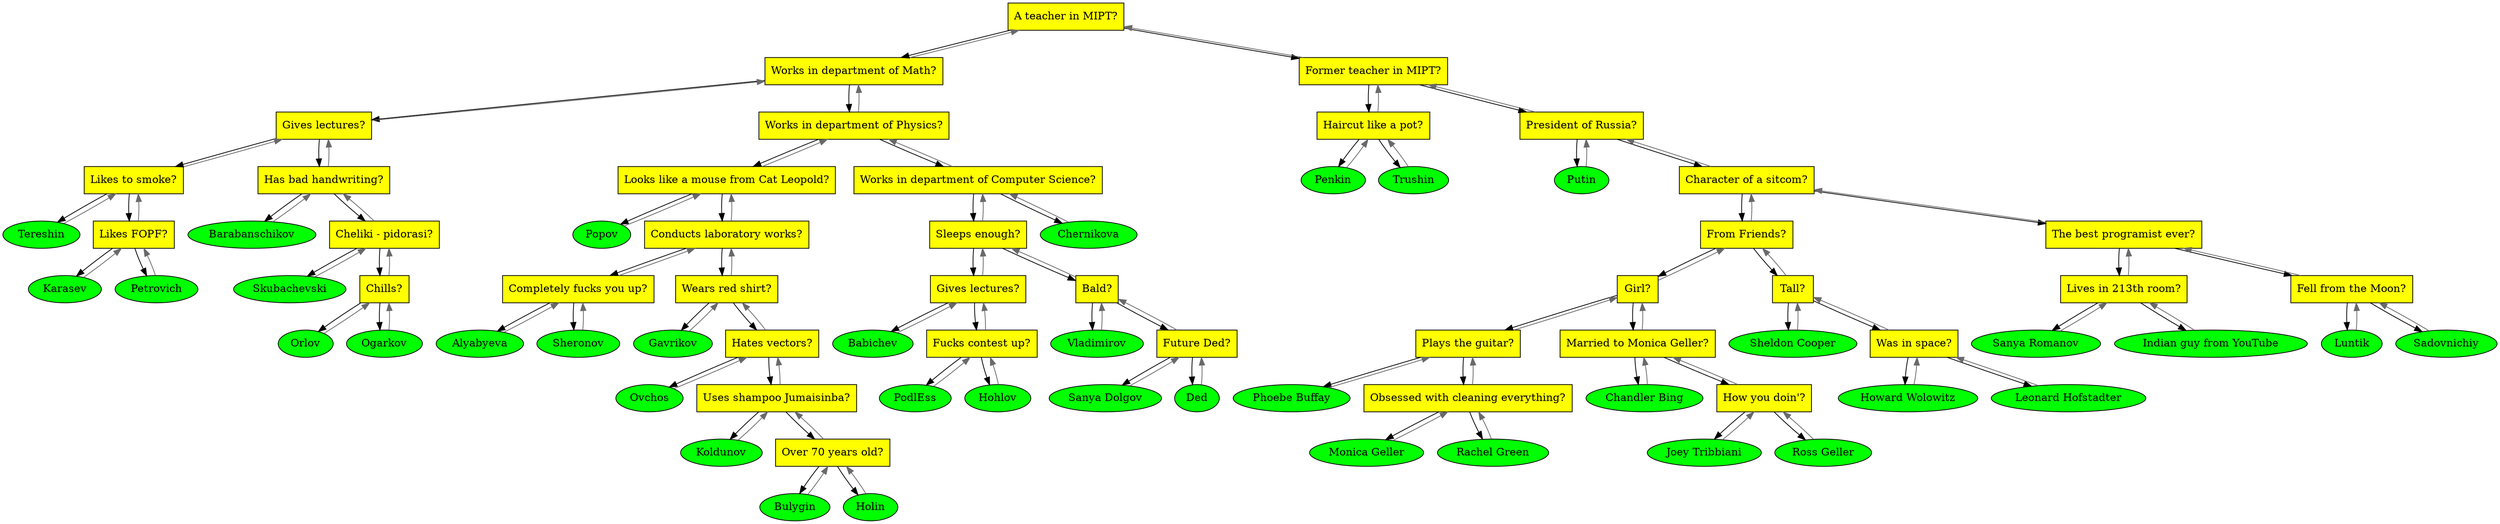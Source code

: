 digraph List
{
	rankdir = TB;
	node [style = rounded];

	node0x7ffe19952e20	[shape = box, style = filled, fillcolor = yellow, label = "A teacher in MIPT?"];

	node0x5620acc13ed0	[shape = box, style = filled, fillcolor = yellow, label = "Works in department of Math?"];

	node0x5620acc13f30	[shape = box, style = filled, fillcolor = yellow, label = "Gives lectures?"];

	node0x5620acc13f90	[shape = box, style = filled, fillcolor = yellow, label = "Likes to smoke?"];

	node0x5620acc13ff0	[style = filled, fillcolor = green, label = "Tereshin"];

	node0x5620acc14050	[shape = box, style = filled, fillcolor = yellow, label = "Likes FOPF?"];

	node0x5620acc140b0	[style = filled, fillcolor = green, label = "Karasev"];

	node0x5620acc14110	[style = filled, fillcolor = green, label = "Petrovich"];

	node0x5620acc14170	[shape = box, style = filled, fillcolor = yellow, label = "Has bad handwriting?"];

	node0x5620acc141d0	[style = filled, fillcolor = green, label = "Barabanschikov"];

	node0x5620acc14230	[shape = box, style = filled, fillcolor = yellow, label = "Cheliki - pidorasi?"];

	node0x5620acc14290	[style = filled, fillcolor = green, label = "Skubachevski"];

	node0x5620acc142f0	[shape = box, style = filled, fillcolor = yellow, label = "Chills?"];

	node0x5620acc14350	[style = filled, fillcolor = green, label = "Orlov"];

	node0x5620acc143b0	[style = filled, fillcolor = green, label = "Ogarkov"];

	node0x5620acc14410	[shape = box, style = filled, fillcolor = yellow, label = "Works in department of Physics?"];

	node0x5620acc14470	[shape = box, style = filled, fillcolor = yellow, label = "Looks like a mouse from Cat Leopold?"];

	node0x5620acc144d0	[style = filled, fillcolor = green, label = "Popov"];

	node0x5620acc14530	[shape = box, style = filled, fillcolor = yellow, label = "Conducts laboratory works?"];

	node0x5620acc14590	[shape = box, style = filled, fillcolor = yellow, label = "Completely fucks you up?"];

	node0x5620acc145f0	[style = filled, fillcolor = green, label = "Alyabyeva"];

	node0x5620acc14650	[style = filled, fillcolor = green, label = "Sheronov"];

	node0x5620acc146b0	[shape = box, style = filled, fillcolor = yellow, label = "Wears red shirt?"];

	node0x5620acc14710	[style = filled, fillcolor = green, label = "Gavrikov"];

	node0x5620acc14770	[shape = box, style = filled, fillcolor = yellow, label = "Hates vectors?"];

	node0x5620acc147d0	[style = filled, fillcolor = green, label = "Ovchos"];

	node0x5620acc14830	[shape = box, style = filled, fillcolor = yellow, label = "Uses shampoo Jumaisinba?"];

	node0x5620acc14890	[style = filled, fillcolor = green, label = "Koldunov"];

	node0x5620acc148f0	[shape = box, style = filled, fillcolor = yellow, label = "Over 70 years old?"];

	node0x5620acc14950	[style = filled, fillcolor = green, label = "Bulygin"];

	node0x5620acc149b0	[style = filled, fillcolor = green, label = "Holin"];

	node0x5620acc14a10	[shape = box, style = filled, fillcolor = yellow, label = "Works in department of Computer Science?"];

	node0x5620acc14a70	[shape = box, style = filled, fillcolor = yellow, label = "Sleeps enough?"];

	node0x5620acc14ad0	[shape = box, style = filled, fillcolor = yellow, label = "Gives lectures?"];

	node0x5620acc14b30	[style = filled, fillcolor = green, label = "Babichev"];

	node0x5620acc14b90	[shape = box, style = filled, fillcolor = yellow, label = "Fucks contest up?"];

	node0x5620acc14bf0	[style = filled, fillcolor = green, label = "PodlEss"];

	node0x5620acc14c50	[style = filled, fillcolor = green, label = "Hohlov"];

	node0x5620acc14cb0	[shape = box, style = filled, fillcolor = yellow, label = "Bald?"];

	node0x5620acc14d10	[style = filled, fillcolor = green, label = "Vladimirov"];

	node0x5620acc14d70	[shape = box, style = filled, fillcolor = yellow, label = "Future Ded?"];

	node0x5620acc14dd0	[style = filled, fillcolor = green, label = "Sanya Dolgov"];

	node0x5620acc14e30	[style = filled, fillcolor = green, label = "Ded"];

	node0x5620acc14e90	[style = filled, fillcolor = green, label = "Chernikova"];

	node0x5620acc14ef0	[shape = box, style = filled, fillcolor = yellow, label = "Former teacher in MIPT?"];

	node0x5620acc14f50	[shape = box, style = filled, fillcolor = yellow, label = "Haircut like a pot?"];

	node0x5620acc14fb0	[style = filled, fillcolor = green, label = "Penkin"];

	node0x5620acc15010	[style = filled, fillcolor = green, label = "Trushin"];

	node0x5620acc15070	[shape = box, style = filled, fillcolor = yellow, label = "President of Russia?"];

	node0x5620acc150d0	[style = filled, fillcolor = green, label = "Putin"];

	node0x5620acc15130	[shape = box, style = filled, fillcolor = yellow, label = "Character of a sitcom?"];

	node0x5620acc15190	[shape = box, style = filled, fillcolor = yellow, label = "From Friends?"];

	node0x5620acc151f0	[shape = box, style = filled, fillcolor = yellow, label = "Girl?"];

	node0x5620acc15250	[shape = box, style = filled, fillcolor = yellow, label = "Plays the guitar?"];

	node0x5620acc152b0	[style = filled, fillcolor = green, label = "Phoebe Buffay"];

	node0x5620acc15310	[shape = box, style = filled, fillcolor = yellow, label = "Obsessed with cleaning everything?"];

	node0x5620acc15370	[style = filled, fillcolor = green, label = "Monica Geller"];

	node0x5620acc153d0	[style = filled, fillcolor = green, label = "Rachel Green"];

	node0x5620acc15430	[shape = box, style = filled, fillcolor = yellow, label = "Married to Monica Geller?"];

	node0x5620acc15490	[style = filled, fillcolor = green, label = "Chandler Bing"];

	node0x5620acc154f0	[shape = box, style = filled, fillcolor = yellow, label = "How you doin'?"];

	node0x5620acc15550	[style = filled, fillcolor = green, label = "Joey Tribbiani"];

	node0x5620acc155b0	[style = filled, fillcolor = green, label = "Ross Geller"];

	node0x5620acc15610	[shape = box, style = filled, fillcolor = yellow, label = "Tall?"];

	node0x5620acc15670	[style = filled, fillcolor = green, label = "Sheldon Cooper"];

	node0x5620acc156d0	[shape = box, style = filled, fillcolor = yellow, label = "Was in space?"];

	node0x5620acc15730	[style = filled, fillcolor = green, label = "Howard Wolowitz"];

	node0x5620acc15790	[style = filled, fillcolor = green, label = "Leonard Hofstadter"];

	node0x5620acc157f0	[shape = box, style = filled, fillcolor = yellow, label = "The best programist ever?"];

	node0x5620acc15850	[shape = box, style = filled, fillcolor = yellow, label = "Lives in 213th room?"];

	node0x5620acc158b0	[style = filled, fillcolor = green, label = "Sanya Romanov"];

	node0x5620acc15910	[style = filled, fillcolor = green, label = "Indian guy from YouTube"];

	node0x5620acc15970	[shape = box, style = filled, fillcolor = yellow, label = "Fell from the Moon?"];

	node0x5620acc159d0	[style = filled, fillcolor = green, label = "Luntik"];

	node0x5620acc15a30	[style = filled, fillcolor = green, label = "Sadovnichiy"];

node0x7ffe19952e20 -> node0x5620acc13ed0;
node0x5620acc13ed0 -> node0x5620acc13f30;
node0x5620acc13f30 -> node0x5620acc13f90;
node0x5620acc13f90 -> node0x5620acc13ff0;
node0x5620acc13ff0 -> node0x5620acc13f90 [color = "dimgray"];
node0x5620acc13f90 -> node0x5620acc14050;
node0x5620acc14050 -> node0x5620acc140b0;
node0x5620acc140b0 -> node0x5620acc14050 [color = "dimgray"];
node0x5620acc14050 -> node0x5620acc14110;
node0x5620acc14110 -> node0x5620acc14050 [color = "dimgray"];
node0x5620acc14050 -> node0x5620acc13f90 [color = "dimgray"];
node0x5620acc13f90 -> node0x5620acc13f30 [color = "dimgray"];
node0x5620acc13f30 -> node0x5620acc14170;
node0x5620acc14170 -> node0x5620acc141d0;
node0x5620acc141d0 -> node0x5620acc14170 [color = "dimgray"];
node0x5620acc14170 -> node0x5620acc14230;
node0x5620acc14230 -> node0x5620acc14290;
node0x5620acc14290 -> node0x5620acc14230 [color = "dimgray"];
node0x5620acc14230 -> node0x5620acc142f0;
node0x5620acc142f0 -> node0x5620acc14350;
node0x5620acc14350 -> node0x5620acc142f0 [color = "dimgray"];
node0x5620acc142f0 -> node0x5620acc143b0;
node0x5620acc143b0 -> node0x5620acc142f0 [color = "dimgray"];
node0x5620acc142f0 -> node0x5620acc14230 [color = "dimgray"];
node0x5620acc14230 -> node0x5620acc14170 [color = "dimgray"];
node0x5620acc14170 -> node0x5620acc13f30 [color = "dimgray"];
node0x5620acc13f30 -> node0x5620acc13ed0 [color = "dimgray"];
node0x5620acc13ed0 -> node0x5620acc14410;
node0x5620acc14410 -> node0x5620acc14470;
node0x5620acc14470 -> node0x5620acc144d0;
node0x5620acc144d0 -> node0x5620acc14470 [color = "dimgray"];
node0x5620acc14470 -> node0x5620acc14530;
node0x5620acc14530 -> node0x5620acc14590;
node0x5620acc14590 -> node0x5620acc145f0;
node0x5620acc145f0 -> node0x5620acc14590 [color = "dimgray"];
node0x5620acc14590 -> node0x5620acc14650;
node0x5620acc14650 -> node0x5620acc14590 [color = "dimgray"];
node0x5620acc14590 -> node0x5620acc14530 [color = "dimgray"];
node0x5620acc14530 -> node0x5620acc146b0;
node0x5620acc146b0 -> node0x5620acc14710;
node0x5620acc14710 -> node0x5620acc146b0 [color = "dimgray"];
node0x5620acc146b0 -> node0x5620acc14770;
node0x5620acc14770 -> node0x5620acc147d0;
node0x5620acc147d0 -> node0x5620acc14770 [color = "dimgray"];
node0x5620acc14770 -> node0x5620acc14830;
node0x5620acc14830 -> node0x5620acc14890;
node0x5620acc14890 -> node0x5620acc14830 [color = "dimgray"];
node0x5620acc14830 -> node0x5620acc148f0;
node0x5620acc148f0 -> node0x5620acc14950;
node0x5620acc14950 -> node0x5620acc148f0 [color = "dimgray"];
node0x5620acc148f0 -> node0x5620acc149b0;
node0x5620acc149b0 -> node0x5620acc148f0 [color = "dimgray"];
node0x5620acc148f0 -> node0x5620acc14830 [color = "dimgray"];
node0x5620acc14830 -> node0x5620acc14770 [color = "dimgray"];
node0x5620acc14770 -> node0x5620acc146b0 [color = "dimgray"];
node0x5620acc146b0 -> node0x5620acc14530 [color = "dimgray"];
node0x5620acc14530 -> node0x5620acc14470 [color = "dimgray"];
node0x5620acc14470 -> node0x5620acc14410 [color = "dimgray"];
node0x5620acc14410 -> node0x5620acc14a10;
node0x5620acc14a10 -> node0x5620acc14a70;
node0x5620acc14a70 -> node0x5620acc14ad0;
node0x5620acc14ad0 -> node0x5620acc14b30;
node0x5620acc14b30 -> node0x5620acc14ad0 [color = "dimgray"];
node0x5620acc14ad0 -> node0x5620acc14b90;
node0x5620acc14b90 -> node0x5620acc14bf0;
node0x5620acc14bf0 -> node0x5620acc14b90 [color = "dimgray"];
node0x5620acc14b90 -> node0x5620acc14c50;
node0x5620acc14c50 -> node0x5620acc14b90 [color = "dimgray"];
node0x5620acc14b90 -> node0x5620acc14ad0 [color = "dimgray"];
node0x5620acc14ad0 -> node0x5620acc14a70 [color = "dimgray"];
node0x5620acc14a70 -> node0x5620acc14cb0;
node0x5620acc14cb0 -> node0x5620acc14d10;
node0x5620acc14d10 -> node0x5620acc14cb0 [color = "dimgray"];
node0x5620acc14cb0 -> node0x5620acc14d70;
node0x5620acc14d70 -> node0x5620acc14dd0;
node0x5620acc14dd0 -> node0x5620acc14d70 [color = "dimgray"];
node0x5620acc14d70 -> node0x5620acc14e30;
node0x5620acc14e30 -> node0x5620acc14d70 [color = "dimgray"];
node0x5620acc14d70 -> node0x5620acc14cb0 [color = "dimgray"];
node0x5620acc14cb0 -> node0x5620acc14a70 [color = "dimgray"];
node0x5620acc14a70 -> node0x5620acc14a10 [color = "dimgray"];
node0x5620acc14a10 -> node0x5620acc14e90;
node0x5620acc14e90 -> node0x5620acc14a10 [color = "dimgray"];
node0x5620acc14a10 -> node0x5620acc14410 [color = "dimgray"];
node0x5620acc14410 -> node0x5620acc13ed0 [color = "dimgray"];
node0x5620acc13ed0 -> node0x7ffe19952e20 [color = "dimgray"];
node0x7ffe19952e20 -> node0x5620acc14ef0;
node0x5620acc14ef0 -> node0x5620acc14f50;
node0x5620acc14f50 -> node0x5620acc14fb0;
node0x5620acc14fb0 -> node0x5620acc14f50 [color = "dimgray"];
node0x5620acc14f50 -> node0x5620acc15010;
node0x5620acc15010 -> node0x5620acc14f50 [color = "dimgray"];
node0x5620acc14f50 -> node0x5620acc14ef0 [color = "dimgray"];
node0x5620acc14ef0 -> node0x5620acc15070;
node0x5620acc15070 -> node0x5620acc150d0;
node0x5620acc150d0 -> node0x5620acc15070 [color = "dimgray"];
node0x5620acc15070 -> node0x5620acc15130;
node0x5620acc15130 -> node0x5620acc15190;
node0x5620acc15190 -> node0x5620acc151f0;
node0x5620acc151f0 -> node0x5620acc15250;
node0x5620acc15250 -> node0x5620acc152b0;
node0x5620acc152b0 -> node0x5620acc15250 [color = "dimgray"];
node0x5620acc15250 -> node0x5620acc15310;
node0x5620acc15310 -> node0x5620acc15370;
node0x5620acc15370 -> node0x5620acc15310 [color = "dimgray"];
node0x5620acc15310 -> node0x5620acc153d0;
node0x5620acc153d0 -> node0x5620acc15310 [color = "dimgray"];
node0x5620acc15310 -> node0x5620acc15250 [color = "dimgray"];
node0x5620acc15250 -> node0x5620acc151f0 [color = "dimgray"];
node0x5620acc151f0 -> node0x5620acc15430;
node0x5620acc15430 -> node0x5620acc15490;
node0x5620acc15490 -> node0x5620acc15430 [color = "dimgray"];
node0x5620acc15430 -> node0x5620acc154f0;
node0x5620acc154f0 -> node0x5620acc15550;
node0x5620acc15550 -> node0x5620acc154f0 [color = "dimgray"];
node0x5620acc154f0 -> node0x5620acc155b0;
node0x5620acc155b0 -> node0x5620acc154f0 [color = "dimgray"];
node0x5620acc154f0 -> node0x5620acc15430 [color = "dimgray"];
node0x5620acc15430 -> node0x5620acc151f0 [color = "dimgray"];
node0x5620acc151f0 -> node0x5620acc15190 [color = "dimgray"];
node0x5620acc15190 -> node0x5620acc15610;
node0x5620acc15610 -> node0x5620acc15670;
node0x5620acc15670 -> node0x5620acc15610 [color = "dimgray"];
node0x5620acc15610 -> node0x5620acc156d0;
node0x5620acc156d0 -> node0x5620acc15730;
node0x5620acc15730 -> node0x5620acc156d0 [color = "dimgray"];
node0x5620acc156d0 -> node0x5620acc15790;
node0x5620acc15790 -> node0x5620acc156d0 [color = "dimgray"];
node0x5620acc156d0 -> node0x5620acc15610 [color = "dimgray"];
node0x5620acc15610 -> node0x5620acc15190 [color = "dimgray"];
node0x5620acc15190 -> node0x5620acc15130 [color = "dimgray"];
node0x5620acc15130 -> node0x5620acc157f0;
node0x5620acc157f0 -> node0x5620acc15850;
node0x5620acc15850 -> node0x5620acc158b0;
node0x5620acc158b0 -> node0x5620acc15850 [color = "dimgray"];
node0x5620acc15850 -> node0x5620acc15910;
node0x5620acc15910 -> node0x5620acc15850 [color = "dimgray"];
node0x5620acc15850 -> node0x5620acc157f0 [color = "dimgray"];
node0x5620acc157f0 -> node0x5620acc15970;
node0x5620acc15970 -> node0x5620acc159d0;
node0x5620acc159d0 -> node0x5620acc15970 [color = "dimgray"];
node0x5620acc15970 -> node0x5620acc15a30;
node0x5620acc15a30 -> node0x5620acc15970 [color = "dimgray"];
node0x5620acc15970 -> node0x5620acc157f0 [color = "dimgray"];
node0x5620acc157f0 -> node0x5620acc15130 [color = "dimgray"];
node0x5620acc15130 -> node0x5620acc15070 [color = "dimgray"];
node0x5620acc15070 -> node0x5620acc14ef0 [color = "dimgray"];
node0x5620acc14ef0 -> node0x7ffe19952e20 [color = "dimgray"];
}
